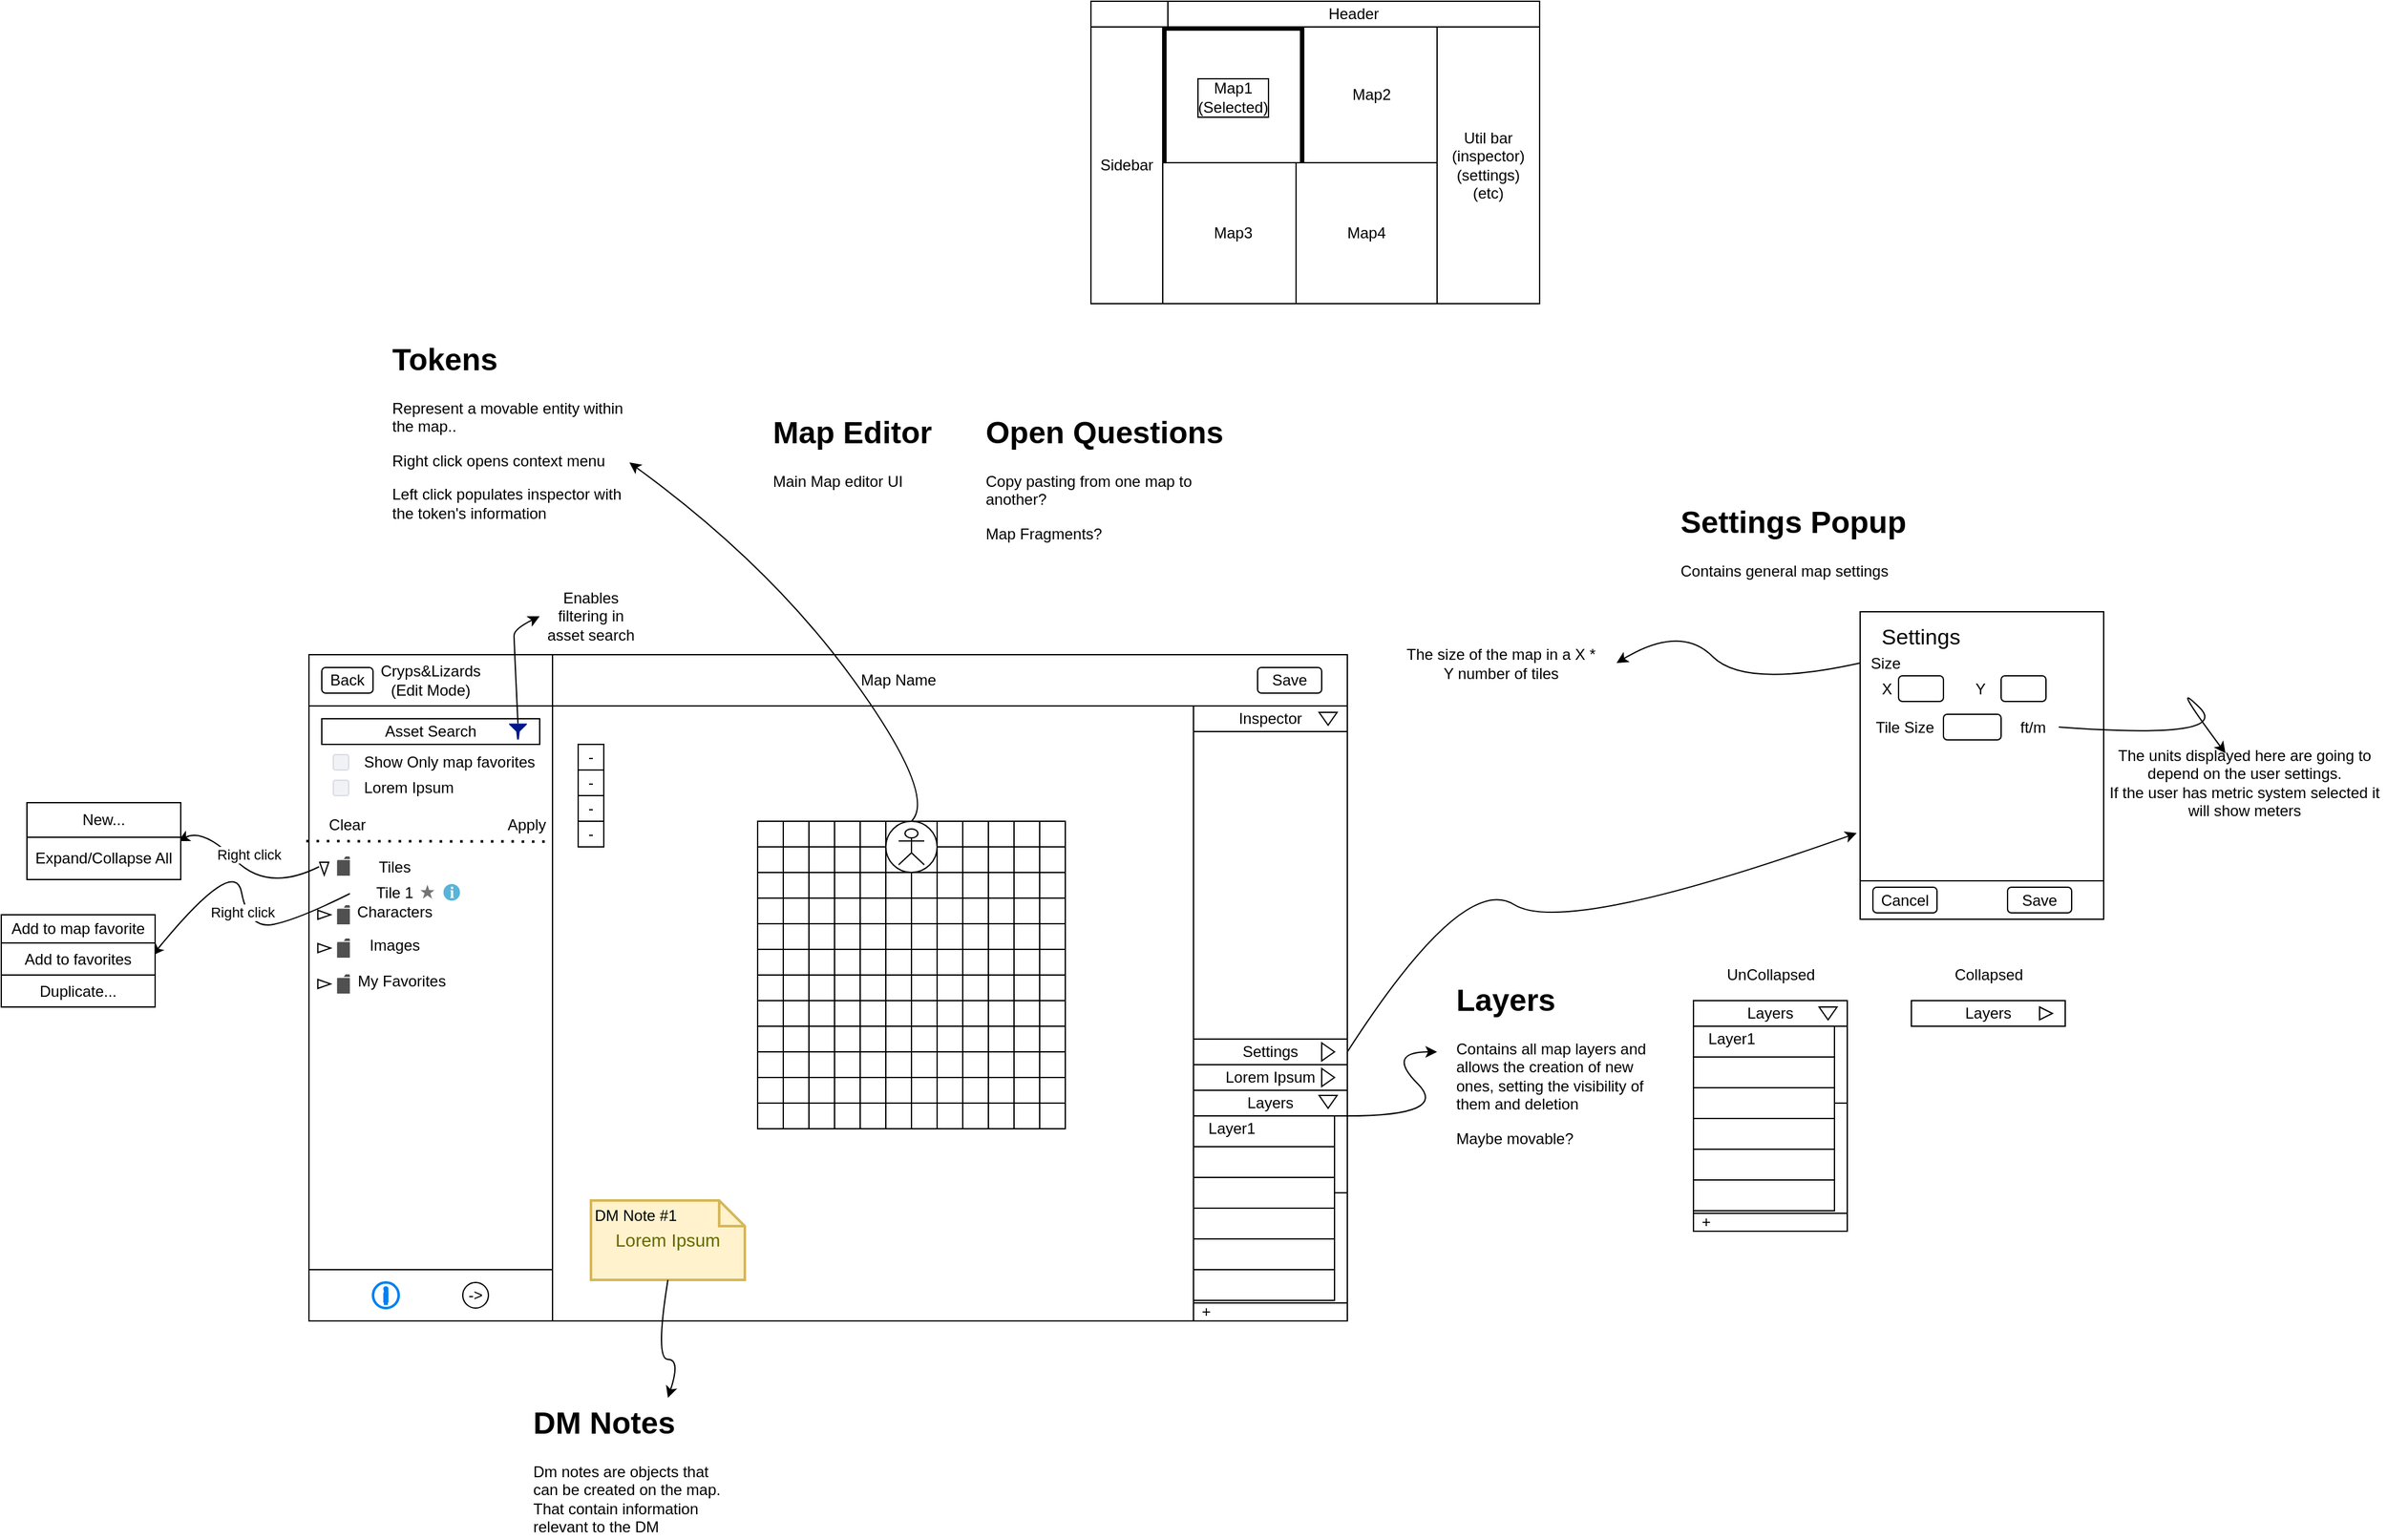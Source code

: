<mxfile version="14.9.6" type="device"><diagram id="y3mDobti3IZv65V4X3GV" name="Page-1"><mxGraphModel dx="3201" dy="1939" grid="1" gridSize="10" guides="1" tooltips="1" connect="1" arrows="1" fold="1" page="1" pageScale="1" pageWidth="1169" pageHeight="827" math="0" shadow="0"><root><mxCell id="0"/><mxCell id="1" parent="0"/><mxCell id="6BpiKlwMkOuEgUJ5eXge-2" value="" style="rounded=0;whiteSpace=wrap;html=1;" vertex="1" parent="1"><mxGeometry x="140" y="80" width="810" height="520" as="geometry"/></mxCell><mxCell id="6BpiKlwMkOuEgUJ5eXge-4" value="" style="rounded=0;whiteSpace=wrap;html=1;" vertex="1" parent="1"><mxGeometry x="140" y="80" width="190" height="520" as="geometry"/></mxCell><mxCell id="6BpiKlwMkOuEgUJ5eXge-5" value="&lt;div&gt;Cryps&amp;amp;Lizards&lt;/div&gt;&lt;div&gt;(Edit Mode)&lt;br&gt;&lt;/div&gt;" style="rounded=0;whiteSpace=wrap;html=1;" vertex="1" parent="1"><mxGeometry x="140" y="80" width="190" height="40" as="geometry"/></mxCell><mxCell id="6BpiKlwMkOuEgUJ5eXge-6" value="" style="rounded=0;whiteSpace=wrap;html=1;" vertex="1" parent="1"><mxGeometry x="330" y="80" width="620" height="40" as="geometry"/></mxCell><mxCell id="6BpiKlwMkOuEgUJ5eXge-7" value="Save" style="rounded=1;whiteSpace=wrap;html=1;" vertex="1" parent="1"><mxGeometry x="880" y="90" width="50" height="20" as="geometry"/></mxCell><mxCell id="6BpiKlwMkOuEgUJ5eXge-8" value="&lt;div&gt;Back&lt;/div&gt;" style="rounded=1;whiteSpace=wrap;html=1;" vertex="1" parent="1"><mxGeometry x="150" y="90" width="40" height="20" as="geometry"/></mxCell><mxCell id="6BpiKlwMkOuEgUJ5eXge-10" value="Map Name" style="text;html=1;strokeColor=none;fillColor=none;align=center;verticalAlign=middle;whiteSpace=wrap;rounded=0;" vertex="1" parent="1"><mxGeometry x="560" y="90" width="80" height="20" as="geometry"/></mxCell><mxCell id="6BpiKlwMkOuEgUJ5eXge-12" value="" style="rounded=0;whiteSpace=wrap;html=1;" vertex="1" parent="1"><mxGeometry x="830" y="420" width="120" height="166" as="geometry"/></mxCell><mxCell id="6BpiKlwMkOuEgUJ5eXge-13" value="Layers" style="rounded=0;whiteSpace=wrap;html=1;" vertex="1" parent="1"><mxGeometry x="830" y="420" width="120" height="20" as="geometry"/></mxCell><mxCell id="6BpiKlwMkOuEgUJ5eXge-14" value="&lt;div align=&quot;left&quot;&gt;&lt;br&gt;&lt;/div&gt;" style="rounded=0;whiteSpace=wrap;html=1;" vertex="1" parent="1"><mxGeometry x="830" y="440" width="110" height="24" as="geometry"/></mxCell><mxCell id="6BpiKlwMkOuEgUJ5eXge-15" value="" style="rounded=0;whiteSpace=wrap;html=1;" vertex="1" parent="1"><mxGeometry x="830" y="464" width="110" height="24" as="geometry"/></mxCell><mxCell id="6BpiKlwMkOuEgUJ5eXge-16" value="" style="rounded=0;whiteSpace=wrap;html=1;" vertex="1" parent="1"><mxGeometry x="830" y="512" width="110" height="24" as="geometry"/></mxCell><mxCell id="6BpiKlwMkOuEgUJ5eXge-17" value="" style="rounded=0;whiteSpace=wrap;html=1;" vertex="1" parent="1"><mxGeometry x="830" y="488" width="110" height="24" as="geometry"/></mxCell><mxCell id="6BpiKlwMkOuEgUJ5eXge-18" value="" style="rounded=0;whiteSpace=wrap;html=1;" vertex="1" parent="1"><mxGeometry x="830" y="536" width="110" height="24" as="geometry"/></mxCell><mxCell id="6BpiKlwMkOuEgUJ5eXge-21" value="" style="rounded=0;whiteSpace=wrap;html=1;" vertex="1" parent="1"><mxGeometry x="830" y="560" width="110" height="24" as="geometry"/></mxCell><mxCell id="6BpiKlwMkOuEgUJ5eXge-22" value="" style="rounded=0;whiteSpace=wrap;html=1;" vertex="1" parent="1"><mxGeometry x="940" y="440" width="10" height="60" as="geometry"/></mxCell><mxCell id="6BpiKlwMkOuEgUJ5eXge-23" value="Layer1" style="text;html=1;strokeColor=none;fillColor=none;align=center;verticalAlign=middle;whiteSpace=wrap;rounded=0;" vertex="1" parent="1"><mxGeometry x="840" y="440" width="40" height="20" as="geometry"/></mxCell><mxCell id="6BpiKlwMkOuEgUJ5eXge-24" value="Asset Search" style="rounded=0;whiteSpace=wrap;html=1;" vertex="1" parent="1"><mxGeometry x="150" y="130" width="170" height="20" as="geometry"/></mxCell><mxCell id="6BpiKlwMkOuEgUJ5eXge-33" value="Tiles" style="text;html=1;strokeColor=none;fillColor=none;align=center;verticalAlign=middle;whiteSpace=wrap;rounded=0;" vertex="1" parent="1"><mxGeometry x="176.91" y="235.5" width="60" height="20" as="geometry"/></mxCell><mxCell id="6BpiKlwMkOuEgUJ5eXge-35" value="Tile 1" style="text;html=1;strokeColor=none;fillColor=none;align=center;verticalAlign=middle;whiteSpace=wrap;rounded=0;" vertex="1" parent="1"><mxGeometry x="186.91" y="255.5" width="40" height="20" as="geometry"/></mxCell><mxCell id="6BpiKlwMkOuEgUJ5eXge-36" value="" style="rounded=0;whiteSpace=wrap;html=1;" vertex="1" parent="1"><mxGeometry x="350" y="150" width="20" height="80" as="geometry"/></mxCell><mxCell id="6BpiKlwMkOuEgUJ5eXge-37" value="-" style="rounded=0;whiteSpace=wrap;html=1;" vertex="1" parent="1"><mxGeometry x="350" y="150" width="20" height="20" as="geometry"/></mxCell><mxCell id="6BpiKlwMkOuEgUJ5eXge-38" value="-" style="rounded=0;whiteSpace=wrap;html=1;" vertex="1" parent="1"><mxGeometry x="350" y="170" width="20" height="20" as="geometry"/></mxCell><mxCell id="6BpiKlwMkOuEgUJ5eXge-39" value="-" style="rounded=0;whiteSpace=wrap;html=1;" vertex="1" parent="1"><mxGeometry x="350" y="190" width="20" height="20" as="geometry"/></mxCell><mxCell id="6BpiKlwMkOuEgUJ5eXge-40" value="-" style="rounded=0;whiteSpace=wrap;html=1;" vertex="1" parent="1"><mxGeometry x="350" y="210" width="20" height="20" as="geometry"/></mxCell><mxCell id="6BpiKlwMkOuEgUJ5eXge-41" value="" style="rounded=0;whiteSpace=wrap;html=1;" vertex="1" parent="1"><mxGeometry x="490" y="410" width="20" height="20" as="geometry"/></mxCell><mxCell id="6BpiKlwMkOuEgUJ5eXge-42" value="" style="rounded=0;whiteSpace=wrap;html=1;" vertex="1" parent="1"><mxGeometry x="510" y="410" width="20" height="20" as="geometry"/></mxCell><mxCell id="6BpiKlwMkOuEgUJ5eXge-43" value="" style="rounded=0;whiteSpace=wrap;html=1;" vertex="1" parent="1"><mxGeometry x="490" y="430" width="20" height="20" as="geometry"/></mxCell><mxCell id="6BpiKlwMkOuEgUJ5eXge-44" value="" style="rounded=0;whiteSpace=wrap;html=1;" vertex="1" parent="1"><mxGeometry x="510" y="430" width="20" height="20" as="geometry"/></mxCell><mxCell id="6BpiKlwMkOuEgUJ5eXge-45" value="" style="rounded=0;whiteSpace=wrap;html=1;" vertex="1" parent="1"><mxGeometry x="530" y="430" width="20" height="20" as="geometry"/></mxCell><mxCell id="6BpiKlwMkOuEgUJ5eXge-46" value="" style="rounded=0;whiteSpace=wrap;html=1;" vertex="1" parent="1"><mxGeometry x="530" y="410" width="20" height="20" as="geometry"/></mxCell><mxCell id="6BpiKlwMkOuEgUJ5eXge-47" value="" style="rounded=0;whiteSpace=wrap;html=1;" vertex="1" parent="1"><mxGeometry x="530" y="390" width="20" height="20" as="geometry"/></mxCell><mxCell id="6BpiKlwMkOuEgUJ5eXge-48" value="" style="rounded=0;whiteSpace=wrap;html=1;" vertex="1" parent="1"><mxGeometry x="510" y="390" width="20" height="20" as="geometry"/></mxCell><mxCell id="6BpiKlwMkOuEgUJ5eXge-49" value="" style="rounded=0;whiteSpace=wrap;html=1;" vertex="1" parent="1"><mxGeometry x="490" y="390" width="20" height="20" as="geometry"/></mxCell><mxCell id="6BpiKlwMkOuEgUJ5eXge-50" value="" style="rounded=0;whiteSpace=wrap;html=1;" vertex="1" parent="1"><mxGeometry x="550" y="410" width="20" height="20" as="geometry"/></mxCell><mxCell id="6BpiKlwMkOuEgUJ5eXge-51" value="" style="rounded=0;whiteSpace=wrap;html=1;" vertex="1" parent="1"><mxGeometry x="570" y="410" width="20" height="20" as="geometry"/></mxCell><mxCell id="6BpiKlwMkOuEgUJ5eXge-52" value="" style="rounded=0;whiteSpace=wrap;html=1;" vertex="1" parent="1"><mxGeometry x="550" y="430" width="20" height="20" as="geometry"/></mxCell><mxCell id="6BpiKlwMkOuEgUJ5eXge-53" value="" style="rounded=0;whiteSpace=wrap;html=1;" vertex="1" parent="1"><mxGeometry x="570" y="430" width="20" height="20" as="geometry"/></mxCell><mxCell id="6BpiKlwMkOuEgUJ5eXge-54" value="" style="rounded=0;whiteSpace=wrap;html=1;" vertex="1" parent="1"><mxGeometry x="590" y="430" width="20" height="20" as="geometry"/></mxCell><mxCell id="6BpiKlwMkOuEgUJ5eXge-55" value="" style="rounded=0;whiteSpace=wrap;html=1;" vertex="1" parent="1"><mxGeometry x="590" y="410" width="20" height="20" as="geometry"/></mxCell><mxCell id="6BpiKlwMkOuEgUJ5eXge-56" value="" style="rounded=0;whiteSpace=wrap;html=1;" vertex="1" parent="1"><mxGeometry x="590" y="390" width="20" height="20" as="geometry"/></mxCell><mxCell id="6BpiKlwMkOuEgUJ5eXge-57" value="" style="rounded=0;whiteSpace=wrap;html=1;" vertex="1" parent="1"><mxGeometry x="570" y="390" width="20" height="20" as="geometry"/></mxCell><mxCell id="6BpiKlwMkOuEgUJ5eXge-58" value="" style="rounded=0;whiteSpace=wrap;html=1;" vertex="1" parent="1"><mxGeometry x="550" y="390" width="20" height="20" as="geometry"/></mxCell><mxCell id="6BpiKlwMkOuEgUJ5eXge-59" value="" style="rounded=0;whiteSpace=wrap;html=1;" vertex="1" parent="1"><mxGeometry x="490" y="350" width="20" height="20" as="geometry"/></mxCell><mxCell id="6BpiKlwMkOuEgUJ5eXge-60" value="" style="rounded=0;whiteSpace=wrap;html=1;" vertex="1" parent="1"><mxGeometry x="510" y="350" width="20" height="20" as="geometry"/></mxCell><mxCell id="6BpiKlwMkOuEgUJ5eXge-61" value="" style="rounded=0;whiteSpace=wrap;html=1;" vertex="1" parent="1"><mxGeometry x="490" y="370" width="20" height="20" as="geometry"/></mxCell><mxCell id="6BpiKlwMkOuEgUJ5eXge-62" value="" style="rounded=0;whiteSpace=wrap;html=1;" vertex="1" parent="1"><mxGeometry x="510" y="370" width="20" height="20" as="geometry"/></mxCell><mxCell id="6BpiKlwMkOuEgUJ5eXge-63" value="" style="rounded=0;whiteSpace=wrap;html=1;" vertex="1" parent="1"><mxGeometry x="530" y="370" width="20" height="20" as="geometry"/></mxCell><mxCell id="6BpiKlwMkOuEgUJ5eXge-64" value="" style="rounded=0;whiteSpace=wrap;html=1;" vertex="1" parent="1"><mxGeometry x="530" y="350" width="20" height="20" as="geometry"/></mxCell><mxCell id="6BpiKlwMkOuEgUJ5eXge-65" value="" style="rounded=0;whiteSpace=wrap;html=1;" vertex="1" parent="1"><mxGeometry x="530" y="330" width="20" height="20" as="geometry"/></mxCell><mxCell id="6BpiKlwMkOuEgUJ5eXge-66" value="" style="rounded=0;whiteSpace=wrap;html=1;" vertex="1" parent="1"><mxGeometry x="510" y="330" width="20" height="20" as="geometry"/></mxCell><mxCell id="6BpiKlwMkOuEgUJ5eXge-67" value="" style="rounded=0;whiteSpace=wrap;html=1;" vertex="1" parent="1"><mxGeometry x="490" y="330" width="20" height="20" as="geometry"/></mxCell><mxCell id="6BpiKlwMkOuEgUJ5eXge-68" value="" style="rounded=0;whiteSpace=wrap;html=1;" vertex="1" parent="1"><mxGeometry x="550" y="350" width="20" height="20" as="geometry"/></mxCell><mxCell id="6BpiKlwMkOuEgUJ5eXge-69" value="" style="rounded=0;whiteSpace=wrap;html=1;" vertex="1" parent="1"><mxGeometry x="570" y="350" width="20" height="20" as="geometry"/></mxCell><mxCell id="6BpiKlwMkOuEgUJ5eXge-70" value="" style="rounded=0;whiteSpace=wrap;html=1;" vertex="1" parent="1"><mxGeometry x="550" y="370" width="20" height="20" as="geometry"/></mxCell><mxCell id="6BpiKlwMkOuEgUJ5eXge-71" value="" style="rounded=0;whiteSpace=wrap;html=1;" vertex="1" parent="1"><mxGeometry x="570" y="370" width="20" height="20" as="geometry"/></mxCell><mxCell id="6BpiKlwMkOuEgUJ5eXge-72" value="" style="rounded=0;whiteSpace=wrap;html=1;" vertex="1" parent="1"><mxGeometry x="590" y="370" width="20" height="20" as="geometry"/></mxCell><mxCell id="6BpiKlwMkOuEgUJ5eXge-73" value="" style="rounded=0;whiteSpace=wrap;html=1;" vertex="1" parent="1"><mxGeometry x="590" y="350" width="20" height="20" as="geometry"/></mxCell><mxCell id="6BpiKlwMkOuEgUJ5eXge-74" value="" style="rounded=0;whiteSpace=wrap;html=1;" vertex="1" parent="1"><mxGeometry x="590" y="330" width="20" height="20" as="geometry"/></mxCell><mxCell id="6BpiKlwMkOuEgUJ5eXge-75" value="" style="rounded=0;whiteSpace=wrap;html=1;" vertex="1" parent="1"><mxGeometry x="570" y="330" width="20" height="20" as="geometry"/></mxCell><mxCell id="6BpiKlwMkOuEgUJ5eXge-76" value="" style="rounded=0;whiteSpace=wrap;html=1;" vertex="1" parent="1"><mxGeometry x="550" y="330" width="20" height="20" as="geometry"/></mxCell><mxCell id="6BpiKlwMkOuEgUJ5eXge-112" value="" style="rounded=0;whiteSpace=wrap;html=1;" vertex="1" parent="1"><mxGeometry x="610" y="410" width="20" height="20" as="geometry"/></mxCell><mxCell id="6BpiKlwMkOuEgUJ5eXge-113" value="" style="rounded=0;whiteSpace=wrap;html=1;" vertex="1" parent="1"><mxGeometry x="610" y="430" width="20" height="20" as="geometry"/></mxCell><mxCell id="6BpiKlwMkOuEgUJ5eXge-114" value="" style="rounded=0;whiteSpace=wrap;html=1;" vertex="1" parent="1"><mxGeometry x="630" y="430" width="20" height="20" as="geometry"/></mxCell><mxCell id="6BpiKlwMkOuEgUJ5eXge-115" value="" style="rounded=0;whiteSpace=wrap;html=1;" vertex="1" parent="1"><mxGeometry x="650" y="430" width="20" height="20" as="geometry"/></mxCell><mxCell id="6BpiKlwMkOuEgUJ5eXge-116" value="" style="rounded=0;whiteSpace=wrap;html=1;" vertex="1" parent="1"><mxGeometry x="650" y="410" width="20" height="20" as="geometry"/></mxCell><mxCell id="6BpiKlwMkOuEgUJ5eXge-117" value="" style="rounded=0;whiteSpace=wrap;html=1;" vertex="1" parent="1"><mxGeometry x="650" y="390" width="20" height="20" as="geometry"/></mxCell><mxCell id="6BpiKlwMkOuEgUJ5eXge-118" value="" style="rounded=0;whiteSpace=wrap;html=1;" vertex="1" parent="1"><mxGeometry x="630" y="390" width="20" height="20" as="geometry"/></mxCell><mxCell id="6BpiKlwMkOuEgUJ5eXge-119" value="" style="rounded=0;whiteSpace=wrap;html=1;" vertex="1" parent="1"><mxGeometry x="610" y="390" width="20" height="20" as="geometry"/></mxCell><mxCell id="6BpiKlwMkOuEgUJ5eXge-120" value="" style="rounded=0;whiteSpace=wrap;html=1;" vertex="1" parent="1"><mxGeometry x="670" y="410" width="20" height="20" as="geometry"/></mxCell><mxCell id="6BpiKlwMkOuEgUJ5eXge-121" value="" style="rounded=0;whiteSpace=wrap;html=1;" vertex="1" parent="1"><mxGeometry x="690" y="410" width="20" height="20" as="geometry"/></mxCell><mxCell id="6BpiKlwMkOuEgUJ5eXge-122" value="" style="rounded=0;whiteSpace=wrap;html=1;" vertex="1" parent="1"><mxGeometry x="670" y="430" width="20" height="20" as="geometry"/></mxCell><mxCell id="6BpiKlwMkOuEgUJ5eXge-123" value="" style="rounded=0;whiteSpace=wrap;html=1;" vertex="1" parent="1"><mxGeometry x="690" y="430" width="20" height="20" as="geometry"/></mxCell><mxCell id="6BpiKlwMkOuEgUJ5eXge-124" value="" style="rounded=0;whiteSpace=wrap;html=1;" vertex="1" parent="1"><mxGeometry x="710" y="430" width="20" height="20" as="geometry"/></mxCell><mxCell id="6BpiKlwMkOuEgUJ5eXge-125" value="" style="rounded=0;whiteSpace=wrap;html=1;" vertex="1" parent="1"><mxGeometry x="710" y="410" width="20" height="20" as="geometry"/></mxCell><mxCell id="6BpiKlwMkOuEgUJ5eXge-126" value="" style="rounded=0;whiteSpace=wrap;html=1;" vertex="1" parent="1"><mxGeometry x="710" y="390" width="20" height="20" as="geometry"/></mxCell><mxCell id="6BpiKlwMkOuEgUJ5eXge-127" value="" style="rounded=0;whiteSpace=wrap;html=1;" vertex="1" parent="1"><mxGeometry x="690" y="390" width="20" height="20" as="geometry"/></mxCell><mxCell id="6BpiKlwMkOuEgUJ5eXge-128" value="" style="rounded=0;whiteSpace=wrap;html=1;" vertex="1" parent="1"><mxGeometry x="670" y="390" width="20" height="20" as="geometry"/></mxCell><mxCell id="6BpiKlwMkOuEgUJ5eXge-129" value="" style="rounded=0;whiteSpace=wrap;html=1;" vertex="1" parent="1"><mxGeometry x="610" y="350" width="20" height="20" as="geometry"/></mxCell><mxCell id="6BpiKlwMkOuEgUJ5eXge-130" value="" style="rounded=0;whiteSpace=wrap;html=1;" vertex="1" parent="1"><mxGeometry x="630" y="350" width="20" height="20" as="geometry"/></mxCell><mxCell id="6BpiKlwMkOuEgUJ5eXge-131" value="" style="rounded=0;whiteSpace=wrap;html=1;" vertex="1" parent="1"><mxGeometry x="610" y="370" width="20" height="20" as="geometry"/></mxCell><mxCell id="6BpiKlwMkOuEgUJ5eXge-132" value="" style="rounded=0;whiteSpace=wrap;html=1;" vertex="1" parent="1"><mxGeometry x="630" y="370" width="20" height="20" as="geometry"/></mxCell><mxCell id="6BpiKlwMkOuEgUJ5eXge-133" value="" style="rounded=0;whiteSpace=wrap;html=1;" vertex="1" parent="1"><mxGeometry x="650" y="370" width="20" height="20" as="geometry"/></mxCell><mxCell id="6BpiKlwMkOuEgUJ5eXge-134" value="" style="rounded=0;whiteSpace=wrap;html=1;" vertex="1" parent="1"><mxGeometry x="650" y="350" width="20" height="20" as="geometry"/></mxCell><mxCell id="6BpiKlwMkOuEgUJ5eXge-135" value="" style="rounded=0;whiteSpace=wrap;html=1;" vertex="1" parent="1"><mxGeometry x="650" y="330" width="20" height="20" as="geometry"/></mxCell><mxCell id="6BpiKlwMkOuEgUJ5eXge-136" value="" style="rounded=0;whiteSpace=wrap;html=1;" vertex="1" parent="1"><mxGeometry x="630" y="330" width="20" height="20" as="geometry"/></mxCell><mxCell id="6BpiKlwMkOuEgUJ5eXge-137" value="" style="rounded=0;whiteSpace=wrap;html=1;" vertex="1" parent="1"><mxGeometry x="610" y="330" width="20" height="20" as="geometry"/></mxCell><mxCell id="6BpiKlwMkOuEgUJ5eXge-138" value="" style="rounded=0;whiteSpace=wrap;html=1;" vertex="1" parent="1"><mxGeometry x="670" y="350" width="20" height="20" as="geometry"/></mxCell><mxCell id="6BpiKlwMkOuEgUJ5eXge-139" value="" style="rounded=0;whiteSpace=wrap;html=1;" vertex="1" parent="1"><mxGeometry x="690" y="350" width="20" height="20" as="geometry"/></mxCell><mxCell id="6BpiKlwMkOuEgUJ5eXge-140" value="" style="rounded=0;whiteSpace=wrap;html=1;" vertex="1" parent="1"><mxGeometry x="670" y="370" width="20" height="20" as="geometry"/></mxCell><mxCell id="6BpiKlwMkOuEgUJ5eXge-141" value="" style="rounded=0;whiteSpace=wrap;html=1;" vertex="1" parent="1"><mxGeometry x="690" y="370" width="20" height="20" as="geometry"/></mxCell><mxCell id="6BpiKlwMkOuEgUJ5eXge-142" value="" style="rounded=0;whiteSpace=wrap;html=1;" vertex="1" parent="1"><mxGeometry x="710" y="370" width="20" height="20" as="geometry"/></mxCell><mxCell id="6BpiKlwMkOuEgUJ5eXge-143" value="" style="rounded=0;whiteSpace=wrap;html=1;" vertex="1" parent="1"><mxGeometry x="710" y="350" width="20" height="20" as="geometry"/></mxCell><mxCell id="6BpiKlwMkOuEgUJ5eXge-144" value="" style="rounded=0;whiteSpace=wrap;html=1;" vertex="1" parent="1"><mxGeometry x="710" y="330" width="20" height="20" as="geometry"/></mxCell><mxCell id="6BpiKlwMkOuEgUJ5eXge-145" value="" style="rounded=0;whiteSpace=wrap;html=1;" vertex="1" parent="1"><mxGeometry x="690" y="330" width="20" height="20" as="geometry"/></mxCell><mxCell id="6BpiKlwMkOuEgUJ5eXge-146" value="" style="rounded=0;whiteSpace=wrap;html=1;" vertex="1" parent="1"><mxGeometry x="670" y="330" width="20" height="20" as="geometry"/></mxCell><mxCell id="6BpiKlwMkOuEgUJ5eXge-147" value="" style="rounded=0;whiteSpace=wrap;html=1;" vertex="1" parent="1"><mxGeometry x="490" y="290" width="20" height="20" as="geometry"/></mxCell><mxCell id="6BpiKlwMkOuEgUJ5eXge-148" value="" style="rounded=0;whiteSpace=wrap;html=1;" vertex="1" parent="1"><mxGeometry x="490" y="310" width="20" height="20" as="geometry"/></mxCell><mxCell id="6BpiKlwMkOuEgUJ5eXge-149" value="" style="rounded=0;whiteSpace=wrap;html=1;" vertex="1" parent="1"><mxGeometry x="510" y="310" width="20" height="20" as="geometry"/></mxCell><mxCell id="6BpiKlwMkOuEgUJ5eXge-150" value="" style="rounded=0;whiteSpace=wrap;html=1;" vertex="1" parent="1"><mxGeometry x="530" y="310" width="20" height="20" as="geometry"/></mxCell><mxCell id="6BpiKlwMkOuEgUJ5eXge-151" value="" style="rounded=0;whiteSpace=wrap;html=1;" vertex="1" parent="1"><mxGeometry x="530" y="290" width="20" height="20" as="geometry"/></mxCell><mxCell id="6BpiKlwMkOuEgUJ5eXge-152" value="" style="rounded=0;whiteSpace=wrap;html=1;" vertex="1" parent="1"><mxGeometry x="530" y="270" width="20" height="20" as="geometry"/></mxCell><mxCell id="6BpiKlwMkOuEgUJ5eXge-153" value="" style="rounded=0;whiteSpace=wrap;html=1;" vertex="1" parent="1"><mxGeometry x="510" y="270" width="20" height="20" as="geometry"/></mxCell><mxCell id="6BpiKlwMkOuEgUJ5eXge-154" value="" style="rounded=0;whiteSpace=wrap;html=1;" vertex="1" parent="1"><mxGeometry x="490" y="270" width="20" height="20" as="geometry"/></mxCell><mxCell id="6BpiKlwMkOuEgUJ5eXge-155" value="" style="rounded=0;whiteSpace=wrap;html=1;" vertex="1" parent="1"><mxGeometry x="550" y="290" width="20" height="20" as="geometry"/></mxCell><mxCell id="6BpiKlwMkOuEgUJ5eXge-156" value="" style="rounded=0;whiteSpace=wrap;html=1;" vertex="1" parent="1"><mxGeometry x="570" y="290" width="20" height="20" as="geometry"/></mxCell><mxCell id="6BpiKlwMkOuEgUJ5eXge-157" value="" style="rounded=0;whiteSpace=wrap;html=1;" vertex="1" parent="1"><mxGeometry x="550" y="310" width="20" height="20" as="geometry"/></mxCell><mxCell id="6BpiKlwMkOuEgUJ5eXge-158" value="" style="rounded=0;whiteSpace=wrap;html=1;" vertex="1" parent="1"><mxGeometry x="570" y="310" width="20" height="20" as="geometry"/></mxCell><mxCell id="6BpiKlwMkOuEgUJ5eXge-159" value="" style="rounded=0;whiteSpace=wrap;html=1;" vertex="1" parent="1"><mxGeometry x="590" y="310" width="20" height="20" as="geometry"/></mxCell><mxCell id="6BpiKlwMkOuEgUJ5eXge-160" value="" style="rounded=0;whiteSpace=wrap;html=1;" vertex="1" parent="1"><mxGeometry x="590" y="290" width="20" height="20" as="geometry"/></mxCell><mxCell id="6BpiKlwMkOuEgUJ5eXge-161" value="" style="rounded=0;whiteSpace=wrap;html=1;" vertex="1" parent="1"><mxGeometry x="590" y="270" width="20" height="20" as="geometry"/></mxCell><mxCell id="6BpiKlwMkOuEgUJ5eXge-162" value="" style="rounded=0;whiteSpace=wrap;html=1;" vertex="1" parent="1"><mxGeometry x="570" y="270" width="20" height="20" as="geometry"/></mxCell><mxCell id="6BpiKlwMkOuEgUJ5eXge-163" value="" style="rounded=0;whiteSpace=wrap;html=1;" vertex="1" parent="1"><mxGeometry x="550" y="270" width="20" height="20" as="geometry"/></mxCell><mxCell id="6BpiKlwMkOuEgUJ5eXge-164" value="" style="rounded=0;whiteSpace=wrap;html=1;" vertex="1" parent="1"><mxGeometry x="490" y="230" width="20" height="20" as="geometry"/></mxCell><mxCell id="6BpiKlwMkOuEgUJ5eXge-165" value="" style="rounded=0;whiteSpace=wrap;html=1;" vertex="1" parent="1"><mxGeometry x="510" y="230" width="20" height="20" as="geometry"/></mxCell><mxCell id="6BpiKlwMkOuEgUJ5eXge-166" value="" style="rounded=0;whiteSpace=wrap;html=1;" vertex="1" parent="1"><mxGeometry x="490" y="250" width="20" height="20" as="geometry"/></mxCell><mxCell id="6BpiKlwMkOuEgUJ5eXge-167" value="" style="rounded=0;whiteSpace=wrap;html=1;" vertex="1" parent="1"><mxGeometry x="510" y="250" width="20" height="20" as="geometry"/></mxCell><mxCell id="6BpiKlwMkOuEgUJ5eXge-168" value="" style="rounded=0;whiteSpace=wrap;html=1;" vertex="1" parent="1"><mxGeometry x="530" y="250" width="20" height="20" as="geometry"/></mxCell><mxCell id="6BpiKlwMkOuEgUJ5eXge-169" value="" style="rounded=0;whiteSpace=wrap;html=1;" vertex="1" parent="1"><mxGeometry x="530" y="230" width="20" height="20" as="geometry"/></mxCell><mxCell id="6BpiKlwMkOuEgUJ5eXge-170" value="" style="rounded=0;whiteSpace=wrap;html=1;" vertex="1" parent="1"><mxGeometry x="530" y="210" width="20" height="20" as="geometry"/></mxCell><mxCell id="6BpiKlwMkOuEgUJ5eXge-171" value="" style="rounded=0;whiteSpace=wrap;html=1;" vertex="1" parent="1"><mxGeometry x="510" y="210" width="20" height="20" as="geometry"/></mxCell><mxCell id="6BpiKlwMkOuEgUJ5eXge-172" value="" style="rounded=0;whiteSpace=wrap;html=1;" vertex="1" parent="1"><mxGeometry x="490" y="210" width="20" height="20" as="geometry"/></mxCell><mxCell id="6BpiKlwMkOuEgUJ5eXge-173" value="" style="rounded=0;whiteSpace=wrap;html=1;" vertex="1" parent="1"><mxGeometry x="550" y="230" width="20" height="20" as="geometry"/></mxCell><mxCell id="6BpiKlwMkOuEgUJ5eXge-174" value="" style="rounded=0;whiteSpace=wrap;html=1;" vertex="1" parent="1"><mxGeometry x="570" y="230" width="20" height="20" as="geometry"/></mxCell><mxCell id="6BpiKlwMkOuEgUJ5eXge-175" value="" style="rounded=0;whiteSpace=wrap;html=1;" vertex="1" parent="1"><mxGeometry x="550" y="250" width="20" height="20" as="geometry"/></mxCell><mxCell id="6BpiKlwMkOuEgUJ5eXge-176" value="" style="rounded=0;whiteSpace=wrap;html=1;" vertex="1" parent="1"><mxGeometry x="570" y="250" width="20" height="20" as="geometry"/></mxCell><mxCell id="6BpiKlwMkOuEgUJ5eXge-177" value="" style="rounded=0;whiteSpace=wrap;html=1;" vertex="1" parent="1"><mxGeometry x="590" y="250" width="20" height="20" as="geometry"/></mxCell><mxCell id="6BpiKlwMkOuEgUJ5eXge-178" value="" style="rounded=0;whiteSpace=wrap;html=1;" vertex="1" parent="1"><mxGeometry x="590" y="230" width="20" height="20" as="geometry"/></mxCell><mxCell id="6BpiKlwMkOuEgUJ5eXge-179" value="" style="rounded=0;whiteSpace=wrap;html=1;" vertex="1" parent="1"><mxGeometry x="590" y="210" width="20" height="20" as="geometry"/></mxCell><mxCell id="6BpiKlwMkOuEgUJ5eXge-180" value="" style="rounded=0;whiteSpace=wrap;html=1;" vertex="1" parent="1"><mxGeometry x="570" y="210" width="20" height="20" as="geometry"/></mxCell><mxCell id="6BpiKlwMkOuEgUJ5eXge-181" value="" style="rounded=0;whiteSpace=wrap;html=1;" vertex="1" parent="1"><mxGeometry x="550" y="210" width="20" height="20" as="geometry"/></mxCell><mxCell id="6BpiKlwMkOuEgUJ5eXge-182" value="" style="rounded=0;whiteSpace=wrap;html=1;" vertex="1" parent="1"><mxGeometry x="610" y="290" width="20" height="20" as="geometry"/></mxCell><mxCell id="6BpiKlwMkOuEgUJ5eXge-183" value="" style="rounded=0;whiteSpace=wrap;html=1;" vertex="1" parent="1"><mxGeometry x="610" y="310" width="20" height="20" as="geometry"/></mxCell><mxCell id="6BpiKlwMkOuEgUJ5eXge-184" value="" style="rounded=0;whiteSpace=wrap;html=1;" vertex="1" parent="1"><mxGeometry x="630" y="310" width="20" height="20" as="geometry"/></mxCell><mxCell id="6BpiKlwMkOuEgUJ5eXge-185" value="" style="rounded=0;whiteSpace=wrap;html=1;" vertex="1" parent="1"><mxGeometry x="650" y="310" width="20" height="20" as="geometry"/></mxCell><mxCell id="6BpiKlwMkOuEgUJ5eXge-186" value="" style="rounded=0;whiteSpace=wrap;html=1;" vertex="1" parent="1"><mxGeometry x="650" y="290" width="20" height="20" as="geometry"/></mxCell><mxCell id="6BpiKlwMkOuEgUJ5eXge-187" value="" style="rounded=0;whiteSpace=wrap;html=1;" vertex="1" parent="1"><mxGeometry x="650" y="270" width="20" height="20" as="geometry"/></mxCell><mxCell id="6BpiKlwMkOuEgUJ5eXge-188" value="" style="rounded=0;whiteSpace=wrap;html=1;" vertex="1" parent="1"><mxGeometry x="630" y="270" width="20" height="20" as="geometry"/></mxCell><mxCell id="6BpiKlwMkOuEgUJ5eXge-189" value="" style="rounded=0;whiteSpace=wrap;html=1;" vertex="1" parent="1"><mxGeometry x="610" y="270" width="20" height="20" as="geometry"/></mxCell><mxCell id="6BpiKlwMkOuEgUJ5eXge-190" value="" style="rounded=0;whiteSpace=wrap;html=1;" vertex="1" parent="1"><mxGeometry x="670" y="290" width="20" height="20" as="geometry"/></mxCell><mxCell id="6BpiKlwMkOuEgUJ5eXge-191" value="" style="rounded=0;whiteSpace=wrap;html=1;" vertex="1" parent="1"><mxGeometry x="690" y="290" width="20" height="20" as="geometry"/></mxCell><mxCell id="6BpiKlwMkOuEgUJ5eXge-192" value="" style="rounded=0;whiteSpace=wrap;html=1;" vertex="1" parent="1"><mxGeometry x="670" y="310" width="20" height="20" as="geometry"/></mxCell><mxCell id="6BpiKlwMkOuEgUJ5eXge-193" value="" style="rounded=0;whiteSpace=wrap;html=1;" vertex="1" parent="1"><mxGeometry x="690" y="310" width="20" height="20" as="geometry"/></mxCell><mxCell id="6BpiKlwMkOuEgUJ5eXge-194" value="" style="rounded=0;whiteSpace=wrap;html=1;" vertex="1" parent="1"><mxGeometry x="710" y="310" width="20" height="20" as="geometry"/></mxCell><mxCell id="6BpiKlwMkOuEgUJ5eXge-195" value="" style="rounded=0;whiteSpace=wrap;html=1;" vertex="1" parent="1"><mxGeometry x="710" y="290" width="20" height="20" as="geometry"/></mxCell><mxCell id="6BpiKlwMkOuEgUJ5eXge-196" value="" style="rounded=0;whiteSpace=wrap;html=1;" vertex="1" parent="1"><mxGeometry x="710" y="270" width="20" height="20" as="geometry"/></mxCell><mxCell id="6BpiKlwMkOuEgUJ5eXge-197" value="" style="rounded=0;whiteSpace=wrap;html=1;" vertex="1" parent="1"><mxGeometry x="690" y="270" width="20" height="20" as="geometry"/></mxCell><mxCell id="6BpiKlwMkOuEgUJ5eXge-198" value="" style="rounded=0;whiteSpace=wrap;html=1;" vertex="1" parent="1"><mxGeometry x="670" y="270" width="20" height="20" as="geometry"/></mxCell><mxCell id="6BpiKlwMkOuEgUJ5eXge-199" value="" style="rounded=0;whiteSpace=wrap;html=1;" vertex="1" parent="1"><mxGeometry x="610" y="230" width="20" height="20" as="geometry"/></mxCell><mxCell id="6BpiKlwMkOuEgUJ5eXge-200" value="" style="rounded=0;whiteSpace=wrap;html=1;" vertex="1" parent="1"><mxGeometry x="630" y="230" width="20" height="20" as="geometry"/></mxCell><mxCell id="6BpiKlwMkOuEgUJ5eXge-201" value="" style="rounded=0;whiteSpace=wrap;html=1;" vertex="1" parent="1"><mxGeometry x="610" y="250" width="20" height="20" as="geometry"/></mxCell><mxCell id="6BpiKlwMkOuEgUJ5eXge-202" value="" style="rounded=0;whiteSpace=wrap;html=1;" vertex="1" parent="1"><mxGeometry x="630" y="250" width="20" height="20" as="geometry"/></mxCell><mxCell id="6BpiKlwMkOuEgUJ5eXge-203" value="" style="rounded=0;whiteSpace=wrap;html=1;" vertex="1" parent="1"><mxGeometry x="650" y="250" width="20" height="20" as="geometry"/></mxCell><mxCell id="6BpiKlwMkOuEgUJ5eXge-204" value="" style="rounded=0;whiteSpace=wrap;html=1;" vertex="1" parent="1"><mxGeometry x="650" y="230" width="20" height="20" as="geometry"/></mxCell><mxCell id="6BpiKlwMkOuEgUJ5eXge-205" value="" style="rounded=0;whiteSpace=wrap;html=1;" vertex="1" parent="1"><mxGeometry x="650" y="210" width="20" height="20" as="geometry"/></mxCell><mxCell id="6BpiKlwMkOuEgUJ5eXge-206" value="" style="rounded=0;whiteSpace=wrap;html=1;" vertex="1" parent="1"><mxGeometry x="630" y="210" width="20" height="20" as="geometry"/></mxCell><mxCell id="6BpiKlwMkOuEgUJ5eXge-207" value="" style="rounded=0;whiteSpace=wrap;html=1;" vertex="1" parent="1"><mxGeometry x="610" y="210" width="20" height="20" as="geometry"/></mxCell><mxCell id="6BpiKlwMkOuEgUJ5eXge-208" value="" style="rounded=0;whiteSpace=wrap;html=1;" vertex="1" parent="1"><mxGeometry x="670" y="230" width="20" height="20" as="geometry"/></mxCell><mxCell id="6BpiKlwMkOuEgUJ5eXge-209" value="" style="rounded=0;whiteSpace=wrap;html=1;" vertex="1" parent="1"><mxGeometry x="690" y="230" width="20" height="20" as="geometry"/></mxCell><mxCell id="6BpiKlwMkOuEgUJ5eXge-210" value="" style="rounded=0;whiteSpace=wrap;html=1;" vertex="1" parent="1"><mxGeometry x="670" y="250" width="20" height="20" as="geometry"/></mxCell><mxCell id="6BpiKlwMkOuEgUJ5eXge-211" value="" style="rounded=0;whiteSpace=wrap;html=1;" vertex="1" parent="1"><mxGeometry x="690" y="250" width="20" height="20" as="geometry"/></mxCell><mxCell id="6BpiKlwMkOuEgUJ5eXge-212" value="" style="rounded=0;whiteSpace=wrap;html=1;" vertex="1" parent="1"><mxGeometry x="710" y="250" width="20" height="20" as="geometry"/></mxCell><mxCell id="6BpiKlwMkOuEgUJ5eXge-213" value="" style="rounded=0;whiteSpace=wrap;html=1;" vertex="1" parent="1"><mxGeometry x="710" y="230" width="20" height="20" as="geometry"/></mxCell><mxCell id="6BpiKlwMkOuEgUJ5eXge-214" value="" style="rounded=0;whiteSpace=wrap;html=1;" vertex="1" parent="1"><mxGeometry x="710" y="210" width="20" height="20" as="geometry"/></mxCell><mxCell id="6BpiKlwMkOuEgUJ5eXge-215" value="" style="rounded=0;whiteSpace=wrap;html=1;" vertex="1" parent="1"><mxGeometry x="690" y="210" width="20" height="20" as="geometry"/></mxCell><mxCell id="6BpiKlwMkOuEgUJ5eXge-216" value="" style="rounded=0;whiteSpace=wrap;html=1;" vertex="1" parent="1"><mxGeometry x="670" y="210" width="20" height="20" as="geometry"/></mxCell><mxCell id="6BpiKlwMkOuEgUJ5eXge-217" value="" style="rounded=0;whiteSpace=wrap;html=1;" vertex="1" parent="1"><mxGeometry x="140" y="560" width="190" height="40" as="geometry"/></mxCell><mxCell id="6BpiKlwMkOuEgUJ5eXge-219" value="-&amp;gt;" style="ellipse;whiteSpace=wrap;html=1;aspect=fixed;" vertex="1" parent="1"><mxGeometry x="260" y="570" width="20" height="20" as="geometry"/></mxCell><mxCell id="6BpiKlwMkOuEgUJ5eXge-220" value="" style="html=1;verticalLabelPosition=bottom;align=center;labelBackgroundColor=#ffffff;verticalAlign=top;strokeWidth=2;strokeColor=#0080F0;shadow=0;dashed=0;shape=mxgraph.ios7.icons.info;" vertex="1" parent="1"><mxGeometry x="190" y="570" width="20" height="20" as="geometry"/></mxCell><mxCell id="6BpiKlwMkOuEgUJ5eXge-222" value="" style="curved=1;endArrow=classic;html=1;exitX=1;exitY=0.5;exitDx=0;exitDy=0;entryX=-0.014;entryY=0.72;entryDx=0;entryDy=0;entryPerimeter=0;" edge="1" parent="1" source="6BpiKlwMkOuEgUJ5eXge-344" target="6BpiKlwMkOuEgUJ5eXge-224"><mxGeometry width="50" height="50" relative="1" as="geometry"><mxPoint x="650" y="50" as="sourcePoint"/><mxPoint x="720" y="-50" as="targetPoint"/><Array as="points"><mxPoint x="1040" y="250"/><mxPoint x="1120" y="300"/></Array></mxGeometry></mxCell><mxCell id="6BpiKlwMkOuEgUJ5eXge-224" value="" style="rounded=0;whiteSpace=wrap;html=1;" vertex="1" parent="1"><mxGeometry x="1350" y="46.5" width="190" height="240" as="geometry"/></mxCell><mxCell id="6BpiKlwMkOuEgUJ5eXge-225" value="&lt;h1&gt;Settings Popup&lt;br&gt;&lt;/h1&gt;&lt;p&gt;Contains general map settings&lt;/p&gt;&lt;p&gt;&lt;br&gt;&lt;/p&gt;" style="text;html=1;strokeColor=none;fillColor=none;spacing=5;spacingTop=-20;whiteSpace=wrap;overflow=hidden;rounded=0;" vertex="1" parent="1"><mxGeometry x="1205" y="-43.5" width="190" height="70" as="geometry"/></mxCell><mxCell id="6BpiKlwMkOuEgUJ5eXge-226" value="&lt;h1&gt;Map Editor&lt;br&gt;&lt;/h1&gt;&lt;p&gt;Main Map editor UI&lt;br&gt;&lt;/p&gt;" style="text;html=1;strokeColor=none;fillColor=none;spacing=5;spacingTop=-20;whiteSpace=wrap;overflow=hidden;rounded=0;" vertex="1" parent="1"><mxGeometry x="497.04" y="-113.5" width="190" height="70" as="geometry"/></mxCell><mxCell id="6BpiKlwMkOuEgUJ5eXge-227" value="" style="rounded=0;whiteSpace=wrap;html=1;" vertex="1" parent="1"><mxGeometry x="1350" y="256.5" width="190" height="30" as="geometry"/></mxCell><mxCell id="6BpiKlwMkOuEgUJ5eXge-228" value="Cancel" style="rounded=1;whiteSpace=wrap;html=1;" vertex="1" parent="1"><mxGeometry x="1360" y="261.5" width="50" height="20" as="geometry"/></mxCell><mxCell id="6BpiKlwMkOuEgUJ5eXge-229" value="Save" style="rounded=1;whiteSpace=wrap;html=1;" vertex="1" parent="1"><mxGeometry x="1465" y="261.5" width="50" height="20" as="geometry"/></mxCell><mxCell id="6BpiKlwMkOuEgUJ5eXge-231" value="&lt;font style=&quot;font-size: 17px&quot;&gt;Settings&lt;/font&gt;" style="text;html=1;strokeColor=none;fillColor=none;align=center;verticalAlign=middle;whiteSpace=wrap;rounded=0;" vertex="1" parent="1"><mxGeometry x="1365" y="56.5" width="65" height="20" as="geometry"/></mxCell><mxCell id="6BpiKlwMkOuEgUJ5eXge-232" value="" style="curved=1;endArrow=classic;html=1;exitX=1;exitY=0;exitDx=0;exitDy=0;" edge="1" parent="1" source="6BpiKlwMkOuEgUJ5eXge-22"><mxGeometry width="50" height="50" relative="1" as="geometry"><mxPoint x="980" y="440" as="sourcePoint"/><mxPoint x="1020" y="390" as="targetPoint"/><Array as="points"><mxPoint x="1030" y="440"/><mxPoint x="980" y="390"/></Array></mxGeometry></mxCell><mxCell id="6BpiKlwMkOuEgUJ5eXge-233" value="&lt;h1&gt;Layers&lt;br&gt;&lt;/h1&gt;&lt;p&gt;Contains all map layers and allows the creation of new ones, setting the visibility of them and deletion&lt;/p&gt;&lt;p&gt;Maybe movable?&lt;br&gt;&lt;/p&gt;" style="text;html=1;strokeColor=none;fillColor=none;spacing=5;spacingTop=-20;whiteSpace=wrap;overflow=hidden;rounded=0;" vertex="1" parent="1"><mxGeometry x="1030" y="330" width="170" height="170" as="geometry"/></mxCell><mxCell id="6BpiKlwMkOuEgUJ5eXge-234" value="" style="shape=image;html=1;verticalAlign=top;verticalLabelPosition=bottom;labelBackgroundColor=#ffffff;imageAspect=0;aspect=fixed;image=https://cdn2.iconfinder.com/data/icons/bitsies/128/Pen-128.png" vertex="1" parent="1"><mxGeometry x="352" y="172" width="18" height="18" as="geometry"/></mxCell><mxCell id="6BpiKlwMkOuEgUJ5eXge-235" value="" style="shape=image;html=1;verticalAlign=top;verticalLabelPosition=bottom;labelBackgroundColor=#ffffff;imageAspect=0;aspect=fixed;image=https://cdn2.iconfinder.com/data/icons/font-awesome/1792/mouse-pointer-128.png" vertex="1" parent="1"><mxGeometry x="350" y="150" width="20" height="20" as="geometry"/></mxCell><mxCell id="6BpiKlwMkOuEgUJ5eXge-236" value="&lt;div&gt;Size&lt;/div&gt;" style="text;html=1;strokeColor=none;fillColor=none;align=center;verticalAlign=middle;whiteSpace=wrap;rounded=0;" vertex="1" parent="1"><mxGeometry x="1350" y="76.5" width="40" height="20" as="geometry"/></mxCell><mxCell id="6BpiKlwMkOuEgUJ5eXge-237" value="&lt;div align=&quot;left&quot;&gt;X&lt;/div&gt;" style="text;html=1;strokeColor=none;fillColor=none;align=left;verticalAlign=middle;whiteSpace=wrap;rounded=0;" vertex="1" parent="1"><mxGeometry x="1365" y="96.5" width="15" height="20" as="geometry"/></mxCell><mxCell id="6BpiKlwMkOuEgUJ5eXge-238" value="Y" style="text;html=1;strokeColor=none;fillColor=none;align=left;verticalAlign=middle;whiteSpace=wrap;rounded=0;" vertex="1" parent="1"><mxGeometry x="1437.5" y="96.5" width="15" height="20" as="geometry"/></mxCell><mxCell id="6BpiKlwMkOuEgUJ5eXge-239" value="" style="rounded=1;whiteSpace=wrap;html=1;" vertex="1" parent="1"><mxGeometry x="1380" y="96.5" width="35" height="20" as="geometry"/></mxCell><mxCell id="6BpiKlwMkOuEgUJ5eXge-240" value="" style="rounded=1;whiteSpace=wrap;html=1;" vertex="1" parent="1"><mxGeometry x="1460" y="96.5" width="35" height="20" as="geometry"/></mxCell><mxCell id="6BpiKlwMkOuEgUJ5eXge-241" value="Tile Size" style="text;html=1;strokeColor=none;fillColor=none;align=center;verticalAlign=middle;whiteSpace=wrap;rounded=0;" vertex="1" parent="1"><mxGeometry x="1360" y="126.5" width="50" height="20" as="geometry"/></mxCell><mxCell id="6BpiKlwMkOuEgUJ5eXge-242" value="" style="rounded=1;whiteSpace=wrap;html=1;" vertex="1" parent="1"><mxGeometry x="1415" y="126.5" width="45" height="20" as="geometry"/></mxCell><mxCell id="6BpiKlwMkOuEgUJ5eXge-243" value="ft/m" style="text;html=1;strokeColor=none;fillColor=none;align=center;verticalAlign=middle;whiteSpace=wrap;rounded=0;" vertex="1" parent="1"><mxGeometry x="1465" y="126.5" width="40" height="20" as="geometry"/></mxCell><mxCell id="6BpiKlwMkOuEgUJ5eXge-244" value="" style="curved=1;endArrow=classic;html=1;exitX=1;exitY=0.5;exitDx=0;exitDy=0;entryX=0.432;entryY=0.04;entryDx=0;entryDy=0;entryPerimeter=0;" edge="1" parent="1" source="6BpiKlwMkOuEgUJ5eXge-243" target="6BpiKlwMkOuEgUJ5eXge-245"><mxGeometry width="50" height="50" relative="1" as="geometry"><mxPoint x="1590" y="146.5" as="sourcePoint"/><mxPoint x="1640" y="96.5" as="targetPoint"/><Array as="points"><mxPoint x="1640" y="146.5"/><mxPoint x="1590" y="96.5"/></Array></mxGeometry></mxCell><mxCell id="6BpiKlwMkOuEgUJ5eXge-245" value="&lt;div&gt;The units displayed here are going to depend on the user settings.&lt;/div&gt;&lt;div&gt;If the user has metric system selected it will show meters&lt;br&gt;&lt;/div&gt;" style="text;html=1;strokeColor=none;fillColor=none;align=center;verticalAlign=middle;whiteSpace=wrap;rounded=0;" vertex="1" parent="1"><mxGeometry x="1540" y="155" width="220" height="50" as="geometry"/></mxCell><mxCell id="6BpiKlwMkOuEgUJ5eXge-246" value="" style="curved=1;endArrow=classic;html=1;exitX=0;exitY=0.5;exitDx=0;exitDy=0;" edge="1" parent="1" source="6BpiKlwMkOuEgUJ5eXge-236"><mxGeometry width="50" height="50" relative="1" as="geometry"><mxPoint x="1210" y="106.5" as="sourcePoint"/><mxPoint x="1160" y="86.5" as="targetPoint"/><Array as="points"><mxPoint x="1260" y="106.5"/><mxPoint x="1210" y="56.5"/></Array></mxGeometry></mxCell><mxCell id="6BpiKlwMkOuEgUJ5eXge-247" value="The size of the map in a X * Y number of tiles" style="text;html=1;strokeColor=none;fillColor=none;align=center;verticalAlign=middle;whiteSpace=wrap;rounded=0;" vertex="1" parent="1"><mxGeometry x="990" y="66.5" width="160" height="40" as="geometry"/></mxCell><mxCell id="6BpiKlwMkOuEgUJ5eXge-251" value="Lorem Ipsum" style="shape=note;strokeWidth=2;fontSize=14;size=20;whiteSpace=wrap;html=1;fillColor=#fff2cc;strokeColor=#d6b656;fontColor=#666600;" vertex="1" parent="1"><mxGeometry x="360" y="506" width="120" height="62" as="geometry"/></mxCell><mxCell id="6BpiKlwMkOuEgUJ5eXge-252" value="DM Note #1" style="text;html=1;strokeColor=none;fillColor=none;align=center;verticalAlign=middle;whiteSpace=wrap;rounded=0;" vertex="1" parent="1"><mxGeometry x="360" y="508" width="70" height="20" as="geometry"/></mxCell><mxCell id="6BpiKlwMkOuEgUJ5eXge-253" value="" style="curved=1;endArrow=classic;html=1;exitX=0.5;exitY=1;exitDx=0;exitDy=0;exitPerimeter=0;" edge="1" parent="1" source="6BpiKlwMkOuEgUJ5eXge-251"><mxGeometry width="50" height="50" relative="1" as="geometry"><mxPoint x="340" y="710" as="sourcePoint"/><mxPoint x="420" y="660" as="targetPoint"/><Array as="points"><mxPoint x="410" y="630"/><mxPoint x="430" y="630"/></Array></mxGeometry></mxCell><mxCell id="6BpiKlwMkOuEgUJ5eXge-254" value="&lt;h1&gt;DM Notes&lt;br&gt;&lt;/h1&gt;&lt;p&gt;Dm notes are objects that can be created on the map. That contain information relevant to the DM&lt;br&gt;&lt;/p&gt;" style="text;html=1;strokeColor=none;fillColor=none;spacing=5;spacingTop=-20;whiteSpace=wrap;overflow=hidden;rounded=0;" vertex="1" parent="1"><mxGeometry x="310" y="660" width="160" height="110" as="geometry"/></mxCell><mxCell id="6BpiKlwMkOuEgUJ5eXge-255" value="&lt;h1&gt;Open Questions&lt;br&gt;&lt;/h1&gt;&lt;p&gt;Copy pasting from one map to another?&lt;/p&gt;&lt;p&gt;Map Fragments?&lt;br&gt;&lt;/p&gt;" style="text;html=1;strokeColor=none;fillColor=none;spacing=5;spacingTop=-20;whiteSpace=wrap;overflow=hidden;rounded=0;" vertex="1" parent="1"><mxGeometry x="662.95" y="-113.5" width="200" height="160" as="geometry"/></mxCell><mxCell id="6BpiKlwMkOuEgUJ5eXge-256" value="" style="ellipse;whiteSpace=wrap;html=1;aspect=fixed;" vertex="1" parent="1"><mxGeometry x="590" y="210" width="40" height="40" as="geometry"/></mxCell><mxCell id="6BpiKlwMkOuEgUJ5eXge-257" value="&lt;div&gt;&lt;br&gt;&lt;/div&gt;" style="shape=umlActor;verticalLabelPosition=bottom;verticalAlign=top;html=1;outlineConnect=0;" vertex="1" parent="1"><mxGeometry x="600" y="216" width="20" height="28" as="geometry"/></mxCell><mxCell id="6BpiKlwMkOuEgUJ5eXge-259" value="" style="curved=1;endArrow=classic;html=1;exitX=0.5;exitY=0;exitDx=0;exitDy=0;" edge="1" parent="1" source="6BpiKlwMkOuEgUJ5eXge-256"><mxGeometry width="50" height="50" relative="1" as="geometry"><mxPoint x="580" y="190" as="sourcePoint"/><mxPoint x="390" y="-70" as="targetPoint"/><Array as="points"><mxPoint x="630" y="190"/><mxPoint x="500" y="10"/></Array></mxGeometry></mxCell><mxCell id="6BpiKlwMkOuEgUJ5eXge-260" value="&lt;h1&gt;Tokens&lt;/h1&gt;&lt;p&gt;Represent a movable entity within the map..&lt;/p&gt;&lt;p&gt;Right click opens context menu&lt;/p&gt;&lt;p&gt;Left click populates inspector with the token's information&lt;br&gt;&lt;/p&gt;" style="text;html=1;strokeColor=none;fillColor=none;spacing=5;spacingTop=-20;whiteSpace=wrap;overflow=hidden;rounded=0;" vertex="1" parent="1"><mxGeometry x="200" y="-170" width="190" height="170" as="geometry"/></mxCell><mxCell id="6BpiKlwMkOuEgUJ5eXge-261" value="" style="pointerEvents=1;shadow=0;dashed=0;html=1;strokeColor=none;fillColor=#505050;labelPosition=center;verticalLabelPosition=bottom;verticalAlign=top;outlineConnect=0;align=center;shape=mxgraph.office.concepts.folder;" vertex="1" parent="1"><mxGeometry x="161.91" y="237.5" width="10" height="15" as="geometry"/></mxCell><mxCell id="6BpiKlwMkOuEgUJ5eXge-262" value="" style="pointerEvents=1;shadow=0;dashed=0;html=1;strokeColor=none;fillColor=#505050;labelPosition=center;verticalLabelPosition=bottom;verticalAlign=top;outlineConnect=0;align=center;shape=mxgraph.office.concepts.folder;" vertex="1" parent="1"><mxGeometry x="161.91" y="275.5" width="10" height="15" as="geometry"/></mxCell><mxCell id="6BpiKlwMkOuEgUJ5eXge-263" value="" style="triangle;whiteSpace=wrap;html=1;rotation=90;" vertex="1" parent="1"><mxGeometry x="146.91" y="243.5" width="10" height="7" as="geometry"/></mxCell><mxCell id="6BpiKlwMkOuEgUJ5eXge-264" value="Characters" style="text;html=1;strokeColor=none;fillColor=none;align=center;verticalAlign=middle;whiteSpace=wrap;rounded=0;" vertex="1" parent="1"><mxGeometry x="176.91" y="270.5" width="60" height="20" as="geometry"/></mxCell><mxCell id="6BpiKlwMkOuEgUJ5eXge-266" value="" style="triangle;whiteSpace=wrap;html=1;rotation=0;" vertex="1" parent="1"><mxGeometry x="146.91" y="279.5" width="10" height="7" as="geometry"/></mxCell><mxCell id="6BpiKlwMkOuEgUJ5eXge-267" value="" style="shape=image;html=1;verticalAlign=top;verticalLabelPosition=bottom;labelBackgroundColor=#ffffff;imageAspect=0;aspect=fixed;image=https://cdn0.iconfinder.com/data/icons/simpline-mix/64/simpline_60-128.png" vertex="1" parent="1"><mxGeometry x="176.91" y="258" width="15" height="15" as="geometry"/></mxCell><mxCell id="6BpiKlwMkOuEgUJ5eXge-271" value="" style="pointerEvents=1;shadow=0;dashed=0;html=1;strokeColor=none;fillColor=#505050;labelPosition=center;verticalLabelPosition=bottom;verticalAlign=top;outlineConnect=0;align=center;shape=mxgraph.office.concepts.folder;" vertex="1" parent="1"><mxGeometry x="161.91" y="301.5" width="10" height="15" as="geometry"/></mxCell><mxCell id="6BpiKlwMkOuEgUJ5eXge-272" value="Images" style="text;html=1;strokeColor=none;fillColor=none;align=center;verticalAlign=middle;whiteSpace=wrap;rounded=0;" vertex="1" parent="1"><mxGeometry x="176.91" y="296.5" width="60" height="20" as="geometry"/></mxCell><mxCell id="6BpiKlwMkOuEgUJ5eXge-273" value="" style="triangle;whiteSpace=wrap;html=1;rotation=0;" vertex="1" parent="1"><mxGeometry x="146.91" y="305.5" width="10" height="7" as="geometry"/></mxCell><mxCell id="6BpiKlwMkOuEgUJ5eXge-274" value="" style="pointerEvents=1;shadow=0;dashed=0;html=1;strokeColor=none;fillColor=#505050;labelPosition=center;verticalLabelPosition=bottom;verticalAlign=top;outlineConnect=0;align=center;shape=mxgraph.office.concepts.folder;" vertex="1" parent="1"><mxGeometry x="161.91" y="329.5" width="10" height="15" as="geometry"/></mxCell><mxCell id="6BpiKlwMkOuEgUJ5eXge-275" value="My Favorites" style="text;html=1;strokeColor=none;fillColor=none;align=center;verticalAlign=middle;whiteSpace=wrap;rounded=0;" vertex="1" parent="1"><mxGeometry x="176.91" y="324.5" width="71" height="20" as="geometry"/></mxCell><mxCell id="6BpiKlwMkOuEgUJ5eXge-276" value="" style="triangle;whiteSpace=wrap;html=1;rotation=0;" vertex="1" parent="1"><mxGeometry x="146.91" y="333.5" width="10" height="7" as="geometry"/></mxCell><mxCell id="6BpiKlwMkOuEgUJ5eXge-277" value="" style="rounded=0;whiteSpace=wrap;html=1;" vertex="1" parent="1"><mxGeometry x="1220" y="350" width="120" height="166" as="geometry"/></mxCell><mxCell id="6BpiKlwMkOuEgUJ5eXge-278" value="Layers" style="rounded=0;whiteSpace=wrap;html=1;" vertex="1" parent="1"><mxGeometry x="1390" y="350" width="120" height="20" as="geometry"/></mxCell><mxCell id="6BpiKlwMkOuEgUJ5eXge-279" value="&lt;div align=&quot;left&quot;&gt;&lt;br&gt;&lt;/div&gt;" style="rounded=0;whiteSpace=wrap;html=1;" vertex="1" parent="1"><mxGeometry x="1220" y="370" width="110" height="24" as="geometry"/></mxCell><mxCell id="6BpiKlwMkOuEgUJ5eXge-280" value="" style="rounded=0;whiteSpace=wrap;html=1;" vertex="1" parent="1"><mxGeometry x="1220" y="394" width="110" height="24" as="geometry"/></mxCell><mxCell id="6BpiKlwMkOuEgUJ5eXge-281" value="" style="rounded=0;whiteSpace=wrap;html=1;" vertex="1" parent="1"><mxGeometry x="1220" y="442" width="110" height="24" as="geometry"/></mxCell><mxCell id="6BpiKlwMkOuEgUJ5eXge-282" value="" style="rounded=0;whiteSpace=wrap;html=1;" vertex="1" parent="1"><mxGeometry x="1220" y="418" width="110" height="24" as="geometry"/></mxCell><mxCell id="6BpiKlwMkOuEgUJ5eXge-283" value="" style="rounded=0;whiteSpace=wrap;html=1;" vertex="1" parent="1"><mxGeometry x="1220" y="466" width="110" height="24" as="geometry"/></mxCell><mxCell id="6BpiKlwMkOuEgUJ5eXge-284" value="" style="rounded=0;whiteSpace=wrap;html=1;" vertex="1" parent="1"><mxGeometry x="1220" y="490" width="110" height="24" as="geometry"/></mxCell><mxCell id="6BpiKlwMkOuEgUJ5eXge-288" style="edgeStyle=orthogonalEdgeStyle;rounded=0;orthogonalLoop=1;jettySize=auto;html=1;exitX=0;exitY=0;exitDx=0;exitDy=0;entryX=0.75;entryY=0;entryDx=0;entryDy=0;" edge="1" parent="1" source="6BpiKlwMkOuEgUJ5eXge-285" target="6BpiKlwMkOuEgUJ5eXge-287"><mxGeometry relative="1" as="geometry"/></mxCell><mxCell id="6BpiKlwMkOuEgUJ5eXge-285" value="" style="rounded=0;whiteSpace=wrap;html=1;" vertex="1" parent="1"><mxGeometry x="1330" y="370" width="10" height="60" as="geometry"/></mxCell><mxCell id="6BpiKlwMkOuEgUJ5eXge-286" value="Layer1" style="text;html=1;strokeColor=none;fillColor=none;align=center;verticalAlign=middle;whiteSpace=wrap;rounded=0;" vertex="1" parent="1"><mxGeometry x="1230" y="370" width="40" height="20" as="geometry"/></mxCell><mxCell id="6BpiKlwMkOuEgUJ5eXge-287" value="Layers" style="rounded=0;whiteSpace=wrap;html=1;" vertex="1" parent="1"><mxGeometry x="1220" y="350" width="120" height="20" as="geometry"/></mxCell><mxCell id="6BpiKlwMkOuEgUJ5eXge-289" value="UnCollapsed" style="text;html=1;align=center;verticalAlign=middle;resizable=0;points=[];autosize=1;strokeColor=none;" vertex="1" parent="1"><mxGeometry x="1235" y="320" width="90" height="20" as="geometry"/></mxCell><mxCell id="6BpiKlwMkOuEgUJ5eXge-290" value="&lt;div&gt;Collapsed&lt;/div&gt;" style="text;html=1;align=center;verticalAlign=middle;resizable=0;points=[];autosize=1;strokeColor=none;" vertex="1" parent="1"><mxGeometry x="1415" y="320" width="70" height="20" as="geometry"/></mxCell><mxCell id="6BpiKlwMkOuEgUJ5eXge-294" value="" style="triangle;whiteSpace=wrap;html=1;rotation=90;" vertex="1" parent="1"><mxGeometry x="1320" y="353" width="10" height="14" as="geometry"/></mxCell><mxCell id="6BpiKlwMkOuEgUJ5eXge-295" value="" style="triangle;whiteSpace=wrap;html=1;" vertex="1" parent="1"><mxGeometry x="1490" y="355" width="10" height="10" as="geometry"/></mxCell><mxCell id="6BpiKlwMkOuEgUJ5eXge-296" value="" style="triangle;whiteSpace=wrap;html=1;rotation=90;" vertex="1" parent="1"><mxGeometry x="930" y="422" width="10" height="14" as="geometry"/></mxCell><mxCell id="6BpiKlwMkOuEgUJ5eXge-297" value="&lt;div align=&quot;left&quot;&gt;&lt;br&gt;&lt;/div&gt;" style="rounded=0;whiteSpace=wrap;html=1;" vertex="1" parent="1"><mxGeometry x="1220" y="516" width="120" height="14" as="geometry"/></mxCell><mxCell id="6BpiKlwMkOuEgUJ5eXge-299" value="+" style="text;html=1;strokeColor=none;fillColor=none;align=center;verticalAlign=middle;whiteSpace=wrap;rounded=0;" vertex="1" parent="1"><mxGeometry x="1220" y="516" width="20" height="14" as="geometry"/></mxCell><mxCell id="6BpiKlwMkOuEgUJ5eXge-300" value="&lt;div align=&quot;left&quot;&gt;&lt;br&gt;&lt;/div&gt;" style="rounded=0;whiteSpace=wrap;html=1;" vertex="1" parent="1"><mxGeometry x="830" y="586" width="120" height="14" as="geometry"/></mxCell><mxCell id="6BpiKlwMkOuEgUJ5eXge-301" value="+" style="text;html=1;strokeColor=none;fillColor=none;align=center;verticalAlign=middle;whiteSpace=wrap;rounded=0;" vertex="1" parent="1"><mxGeometry x="830" y="586" width="20" height="14" as="geometry"/></mxCell><mxCell id="6BpiKlwMkOuEgUJ5eXge-302" value="" style="shape=image;html=1;verticalAlign=top;verticalLabelPosition=bottom;labelBackgroundColor=#ffffff;imageAspect=0;aspect=fixed;image=https://cdn1.iconfinder.com/data/icons/essential-21/128/Trash-128.png" vertex="1" parent="1"><mxGeometry x="916" y="443" width="18" height="18" as="geometry"/></mxCell><mxCell id="6BpiKlwMkOuEgUJ5eXge-303" value="" style="shape=image;html=1;verticalAlign=top;verticalLabelPosition=bottom;labelBackgroundColor=#ffffff;imageAspect=0;aspect=fixed;image=https://cdn1.iconfinder.com/data/icons/essential-21/128/Trash-128.png" vertex="1" parent="1"><mxGeometry x="916" y="467" width="18" height="18" as="geometry"/></mxCell><mxCell id="6BpiKlwMkOuEgUJ5eXge-304" value="" style="shape=image;html=1;verticalAlign=top;verticalLabelPosition=bottom;labelBackgroundColor=#ffffff;imageAspect=0;aspect=fixed;image=https://cdn1.iconfinder.com/data/icons/essential-21/128/Trash-128.png" vertex="1" parent="1"><mxGeometry x="1307" y="373" width="18" height="18" as="geometry"/></mxCell><mxCell id="6BpiKlwMkOuEgUJ5eXge-305" value="" style="shape=image;html=1;verticalAlign=top;verticalLabelPosition=bottom;labelBackgroundColor=#ffffff;imageAspect=0;aspect=fixed;image=https://cdn1.iconfinder.com/data/icons/essential-21/128/Trash-128.png" vertex="1" parent="1"><mxGeometry x="1307" y="395.5" width="18" height="18" as="geometry"/></mxCell><mxCell id="6BpiKlwMkOuEgUJ5eXge-308" value="" style="aspect=fixed;pointerEvents=1;shadow=0;dashed=0;html=1;strokeColor=none;labelPosition=center;verticalLabelPosition=bottom;verticalAlign=top;align=center;fillColor=#00188D;shape=mxgraph.mscae.enterprise.filter" vertex="1" parent="1"><mxGeometry x="296.11" y="133.75" width="13.89" height="12.5" as="geometry"/></mxCell><mxCell id="6BpiKlwMkOuEgUJ5eXge-309" value="" style="dashed=0;aspect=fixed;verticalLabelPosition=bottom;verticalAlign=top;align=center;shape=mxgraph.gmdl.star;strokeColor=none;fillColor=#737373;shadow=0;" vertex="1" parent="1"><mxGeometry x="226.91" y="259.5" width="11" height="11" as="geometry"/></mxCell><mxCell id="6BpiKlwMkOuEgUJ5eXge-312" value="Show Only map favorites" style="rounded=1;fillColor=#F0F2F5;strokeColor=#D8DCE3;align=left;verticalAlign=middle;fontStyle=0;fontSize=12;labelPosition=right;verticalLabelPosition=middle;spacingLeft=10;html=1;shadow=0;dashed=0" vertex="1" parent="1"><mxGeometry x="159" y="158" width="12" height="12" as="geometry"/></mxCell><mxCell id="6BpiKlwMkOuEgUJ5eXge-314" value="" style="endArrow=none;dashed=1;html=1;dashPattern=1 3;strokeWidth=2;entryX=1.011;entryY=0.193;entryDx=0;entryDy=0;entryPerimeter=0;" edge="1" parent="1"><mxGeometry width="50" height="50" relative="1" as="geometry"><mxPoint x="137.91" y="225.5" as="sourcePoint"/><mxPoint x="330.0" y="225.86" as="targetPoint"/></mxGeometry></mxCell><mxCell id="6BpiKlwMkOuEgUJ5eXge-315" value="" style="aspect=fixed;html=1;points=[];align=center;image;fontSize=12;image=img/lib/mscae/Info.svg;" vertex="1" parent="1"><mxGeometry x="244.91" y="259" width="13" height="13" as="geometry"/></mxCell><mxCell id="6BpiKlwMkOuEgUJ5eXge-317" value="" style="curved=1;endArrow=classic;html=1;" edge="1" parent="1"><mxGeometry width="50" height="50" relative="1" as="geometry"><mxPoint x="147.91" y="245.5" as="sourcePoint"/><mxPoint x="37.91" y="225.5" as="targetPoint"/><Array as="points"><mxPoint x="107.91" y="265.5"/><mxPoint x="57.91" y="215.5"/></Array></mxGeometry></mxCell><mxCell id="6BpiKlwMkOuEgUJ5eXge-319" value="Right click" style="edgeLabel;html=1;align=center;verticalAlign=middle;resizable=0;points=[];" vertex="1" connectable="0" parent="6BpiKlwMkOuEgUJ5eXge-317"><mxGeometry x="-0.033" y="-1" relative="1" as="geometry"><mxPoint y="-14" as="offset"/></mxGeometry></mxCell><mxCell id="6BpiKlwMkOuEgUJ5eXge-318" value="Expand/Collapse All" style="rounded=0;whiteSpace=wrap;html=1;" vertex="1" parent="1"><mxGeometry x="-80" y="222.5" width="120" height="33" as="geometry"/></mxCell><mxCell id="6BpiKlwMkOuEgUJ5eXge-320" value="New..." style="rounded=0;whiteSpace=wrap;html=1;" vertex="1" parent="1"><mxGeometry x="-80" y="195.5" width="120" height="27" as="geometry"/></mxCell><mxCell id="6BpiKlwMkOuEgUJ5eXge-322" value="" style="curved=1;endArrow=classic;html=1;entryX=1;entryY=0.25;entryDx=0;entryDy=0;" edge="1" parent="1"><mxGeometry width="50" height="50" relative="1" as="geometry"><mxPoint x="171.91" y="266.5" as="sourcePoint"/><mxPoint x="17.91" y="314.75" as="targetPoint"/><Array as="points"><mxPoint x="131.91" y="286.5"/><mxPoint x="92.91" y="294.5"/><mxPoint x="81.91" y="236.5"/></Array></mxGeometry></mxCell><mxCell id="6BpiKlwMkOuEgUJ5eXge-323" value="Right click" style="edgeLabel;html=1;align=center;verticalAlign=middle;resizable=0;points=[];" vertex="1" connectable="0" parent="6BpiKlwMkOuEgUJ5eXge-322"><mxGeometry x="-0.033" y="-1" relative="1" as="geometry"><mxPoint y="20" as="offset"/></mxGeometry></mxCell><mxCell id="6BpiKlwMkOuEgUJ5eXge-324" value="Add to favorites" style="rounded=0;whiteSpace=wrap;html=1;" vertex="1" parent="1"><mxGeometry x="-100" y="305" width="120" height="25" as="geometry"/></mxCell><mxCell id="6BpiKlwMkOuEgUJ5eXge-325" value="Add to map favorite" style="rounded=0;whiteSpace=wrap;html=1;" vertex="1" parent="1"><mxGeometry x="-100" y="283" width="120" height="22" as="geometry"/></mxCell><mxCell id="6BpiKlwMkOuEgUJ5eXge-326" value="Duplicate..." style="rounded=0;whiteSpace=wrap;html=1;" vertex="1" parent="1"><mxGeometry x="-100" y="330" width="120" height="25" as="geometry"/></mxCell><mxCell id="6BpiKlwMkOuEgUJ5eXge-327" value="" style="curved=1;endArrow=classic;html=1;exitX=0.5;exitY=0;exitDx=0;exitDy=0;exitPerimeter=0;" edge="1" parent="1" source="6BpiKlwMkOuEgUJ5eXge-308"><mxGeometry width="50" height="50" relative="1" as="geometry"><mxPoint x="220" y="70" as="sourcePoint"/><mxPoint x="320" y="50" as="targetPoint"/><Array as="points"><mxPoint x="300" y="70"/><mxPoint x="300" y="60"/></Array></mxGeometry></mxCell><mxCell id="6BpiKlwMkOuEgUJ5eXge-328" value="Enables filtering in asset search" style="text;html=1;strokeColor=none;fillColor=none;align=center;verticalAlign=middle;whiteSpace=wrap;rounded=0;" vertex="1" parent="1"><mxGeometry x="320" y="30" width="80" height="40" as="geometry"/></mxCell><mxCell id="6BpiKlwMkOuEgUJ5eXge-329" value="Clear" style="text;html=1;strokeColor=none;fillColor=none;align=center;verticalAlign=middle;whiteSpace=wrap;rounded=0;" vertex="1" parent="1"><mxGeometry x="150" y="202.5" width="40" height="20" as="geometry"/></mxCell><mxCell id="6BpiKlwMkOuEgUJ5eXge-330" value="Apply" style="text;html=1;strokeColor=none;fillColor=none;align=center;verticalAlign=middle;whiteSpace=wrap;rounded=0;" vertex="1" parent="1"><mxGeometry x="290" y="202.5" width="40" height="20" as="geometry"/></mxCell><mxCell id="6BpiKlwMkOuEgUJ5eXge-331" value="Lorem Ipsum" style="rounded=1;fillColor=#F0F2F5;strokeColor=#D8DCE3;align=left;verticalAlign=middle;fontStyle=0;fontSize=12;labelPosition=right;verticalLabelPosition=middle;spacingLeft=10;html=1;shadow=0;dashed=0" vertex="1" parent="1"><mxGeometry x="159" y="178" width="12" height="12" as="geometry"/></mxCell><mxCell id="6BpiKlwMkOuEgUJ5eXge-334" value="Lorem Ipsum" style="rounded=0;whiteSpace=wrap;html=1;" vertex="1" parent="1"><mxGeometry x="830" y="400" width="120" height="20" as="geometry"/></mxCell><mxCell id="6BpiKlwMkOuEgUJ5eXge-335" value="" style="triangle;whiteSpace=wrap;html=1;rotation=90;" vertex="1" parent="1"><mxGeometry x="930" y="123" width="10" height="14" as="geometry"/></mxCell><mxCell id="6BpiKlwMkOuEgUJ5eXge-339" value="Inspector" style="rounded=0;whiteSpace=wrap;html=1;" vertex="1" parent="1"><mxGeometry x="830" y="120" width="120" height="20" as="geometry"/></mxCell><mxCell id="6BpiKlwMkOuEgUJ5eXge-340" value="" style="triangle;whiteSpace=wrap;html=1;rotation=90;" vertex="1" parent="1"><mxGeometry x="930" y="123" width="10" height="14" as="geometry"/></mxCell><mxCell id="6BpiKlwMkOuEgUJ5eXge-341" value="" style="triangle;whiteSpace=wrap;html=1;rotation=0;" vertex="1" parent="1"><mxGeometry x="930" y="403" width="10" height="14" as="geometry"/></mxCell><mxCell id="6BpiKlwMkOuEgUJ5eXge-342" value="" style="rounded=0;whiteSpace=wrap;html=1;" vertex="1" parent="1"><mxGeometry x="830" y="140" width="120" height="260" as="geometry"/></mxCell><mxCell id="6BpiKlwMkOuEgUJ5eXge-344" value="Settings" style="rounded=0;whiteSpace=wrap;html=1;" vertex="1" parent="1"><mxGeometry x="830" y="380" width="120" height="20" as="geometry"/></mxCell><mxCell id="6BpiKlwMkOuEgUJ5eXge-345" value="" style="triangle;whiteSpace=wrap;html=1;rotation=0;" vertex="1" parent="1"><mxGeometry x="930" y="383" width="10" height="14" as="geometry"/></mxCell><mxCell id="6BpiKlwMkOuEgUJ5eXge-346" value="Map1&lt;br&gt;(Selected)" style="whiteSpace=wrap;html=1;aspect=fixed;labelBorderColor=#000000;strokeWidth=6;" vertex="1" parent="1"><mxGeometry x="806" y="-410" width="110" height="110" as="geometry"/></mxCell><mxCell id="6BpiKlwMkOuEgUJ5eXge-347" value="Map2" style="whiteSpace=wrap;html=1;aspect=fixed;" vertex="1" parent="1"><mxGeometry x="916" y="-410" width="106" height="106" as="geometry"/></mxCell><mxCell id="6BpiKlwMkOuEgUJ5eXge-348" value="Map3" style="whiteSpace=wrap;html=1;aspect=fixed;" vertex="1" parent="1"><mxGeometry x="806" y="-304" width="110" height="110" as="geometry"/></mxCell><mxCell id="6BpiKlwMkOuEgUJ5eXge-349" value="Map4" style="whiteSpace=wrap;html=1;aspect=fixed;" vertex="1" parent="1"><mxGeometry x="910" y="-304" width="110" height="110" as="geometry"/></mxCell><mxCell id="6BpiKlwMkOuEgUJ5eXge-351" value="&lt;div&gt;Util bar&lt;/div&gt;&lt;div&gt;(inspector)&lt;/div&gt;&lt;div&gt;(settings)&lt;/div&gt;&lt;div&gt;(etc)&lt;br&gt;&lt;/div&gt;" style="rounded=0;whiteSpace=wrap;html=1;strokeWidth=1;" vertex="1" parent="1"><mxGeometry x="1020" y="-410" width="80" height="216" as="geometry"/></mxCell><mxCell id="6BpiKlwMkOuEgUJ5eXge-354" value="Header" style="rounded=0;whiteSpace=wrap;html=1;strokeWidth=1;" vertex="1" parent="1"><mxGeometry x="810" y="-430" width="290" height="20" as="geometry"/></mxCell><mxCell id="6BpiKlwMkOuEgUJ5eXge-355" value="" style="rounded=0;whiteSpace=wrap;html=1;strokeWidth=1;" vertex="1" parent="1"><mxGeometry x="750" y="-430" width="60" height="20" as="geometry"/></mxCell><mxCell id="6BpiKlwMkOuEgUJ5eXge-356" value="Sidebar" style="rounded=0;whiteSpace=wrap;html=1;strokeWidth=1;" vertex="1" parent="1"><mxGeometry x="750" y="-410" width="56" height="216" as="geometry"/></mxCell></root></mxGraphModel></diagram></mxfile>
